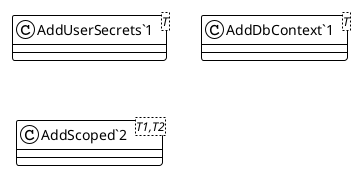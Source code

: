@startuml
!theme plain
class "AddUserSecrets`1"<T> {
}
class "AddDbContext`1"<T> {
}
class "AddScoped`2"<T1,T2> {
}
@enduml
